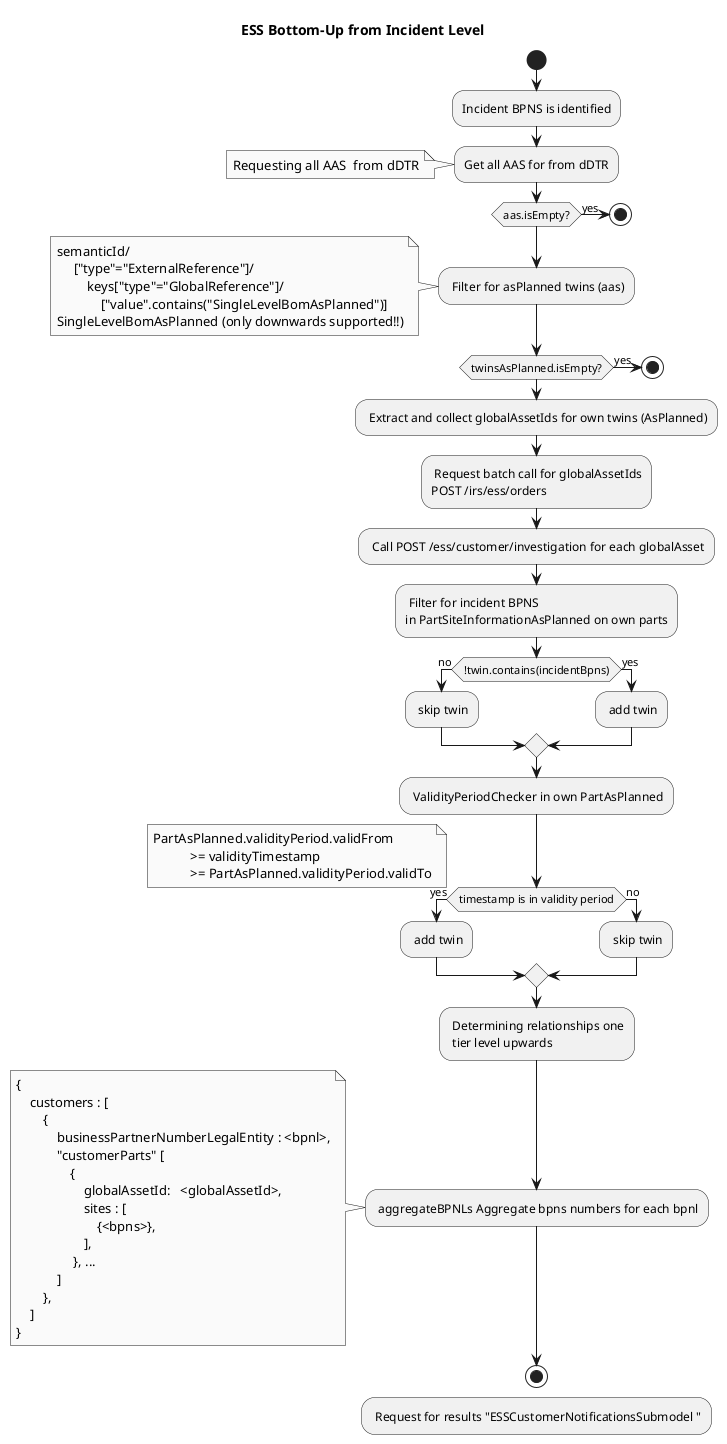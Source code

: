 @startuml
skinparam monochrome true
skinparam shadowing false
skinparam defaultFontName "Architects daughter"
title "ESS Bottom-Up from Incident Level"


| OEM  - IRS Incident Tier Level |
start
:Incident BPNS is identified;
:Get all AAS for from dDTR;
note left
   Requesting all AAS  from dDTR
end note
if(aas.isEmpty?) then (yes)
    stop
endif

: Filter for asPlanned twins (aas);
note left
               semanticId/
                    ["type"="ExternalReference"]/
                        keys["type"="GlobalReference"]/
                            ["value".contains("SingleLevelBomAsPlanned")]
               SingleLevelBomAsPlanned (only downwards supported!!)
end note
if(twinsAsPlanned.isEmpty?) then (yes)
    stop
endif

: Extract and collect globalAssetIds for own twins (AsPlanned);
: Request batch call for globalAssetIds
POST /irs/ess/orders;
: Call POST /ess/customer/investigation for each globalAsset;


: Filter for incident BPNS
in PartSiteInformationAsPlanned on own parts;

if(!twin.contains(incidentBpns)) then (no)
    : skip twin;
else (yes)
    : add twin;
endif

: ValidityPeriodChecker in own PartAsPlanned;
if(timestamp is in validity period) then (yes)
note left
    PartAsPlanned.validityPeriod.validFrom
               >= validityTimestamp
               >= PartAsPlanned.validityPeriod.validTo
end note
    : add twin;
else (no)
    : skip twin;
endif


: Determining relationships one
 tier level upwards;

: aggregateBPNLs Aggregate bpns numbers for each bpnl;
      note left
            {
                customers : [
                    {
                        businessPartnerNumberLegalEntity : <bpnl>,
                        "customerParts" [
                            {
                                globalAssetId:   <globalAssetId>,
                                sites : [
                                    {<bpns>},
                                ],
                             }, ...
                        ]
                    },
                ]
            }
        end note
stop

: Request for results "ESSCustomerNotificationsSubmodel ";

@enduml